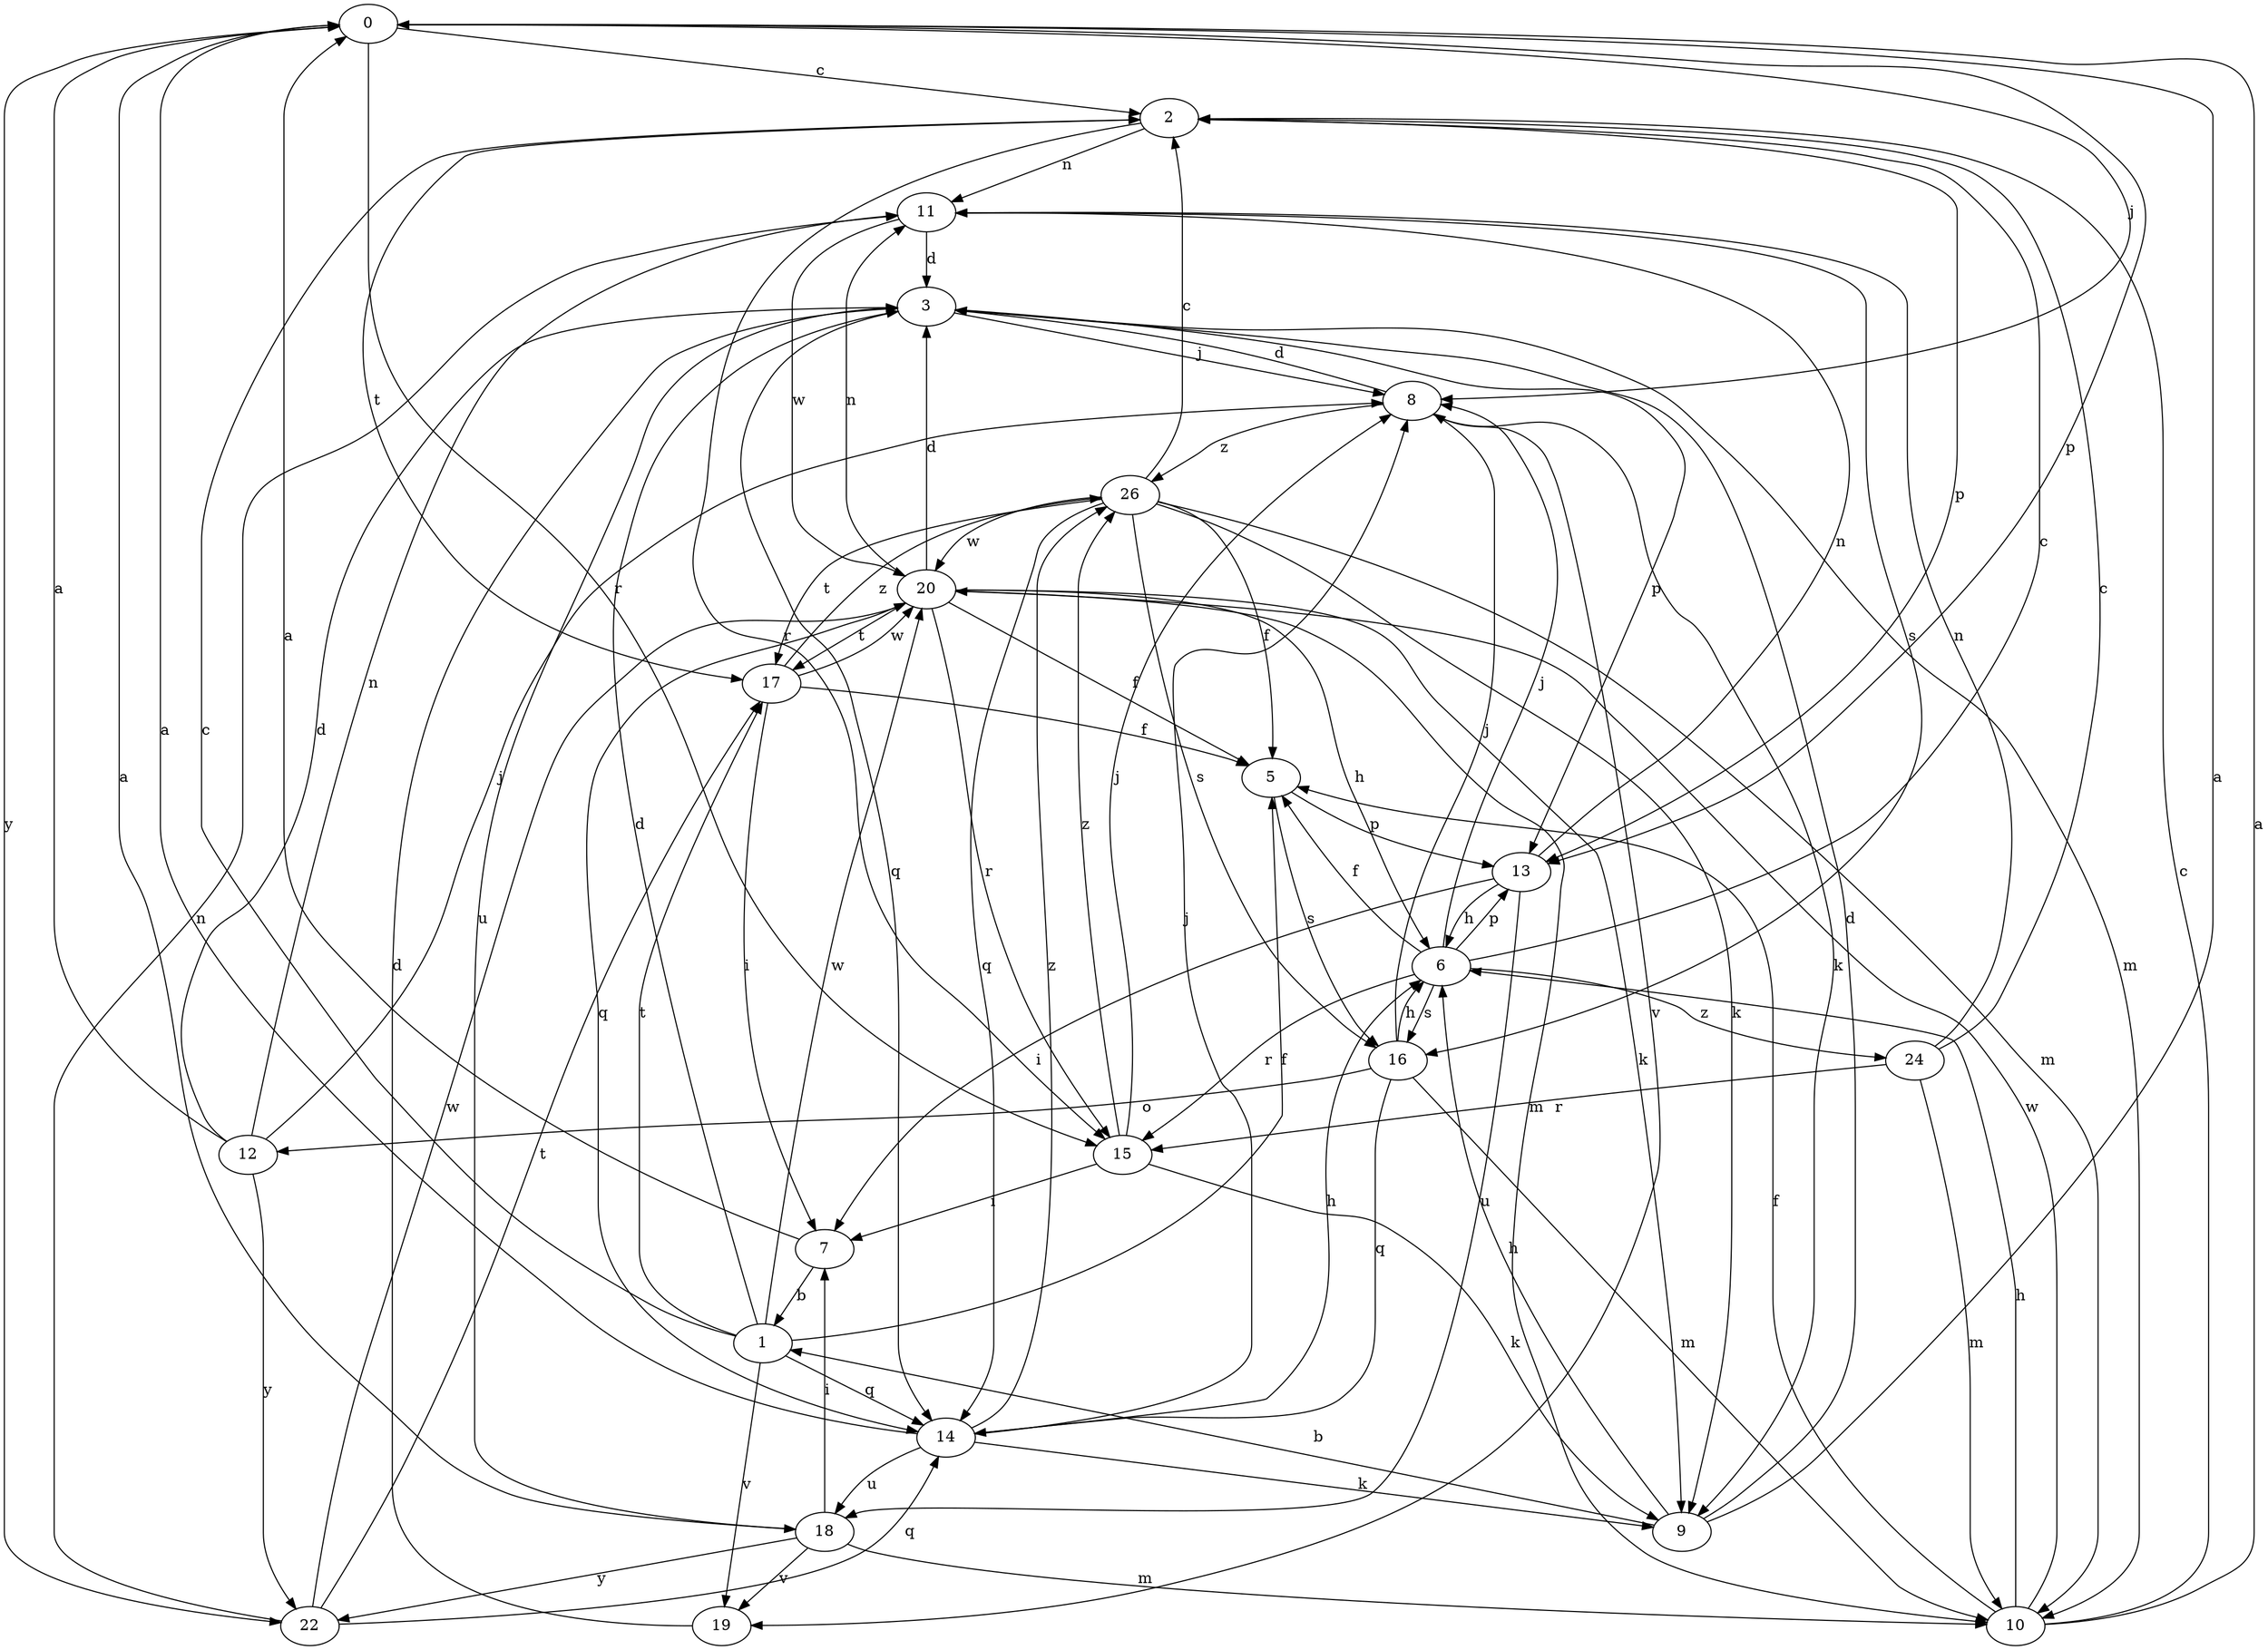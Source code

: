 strict digraph  {
0;
1;
2;
3;
5;
6;
7;
8;
9;
10;
11;
12;
13;
14;
15;
16;
17;
18;
19;
20;
22;
24;
26;
0 -> 2  [label=c];
0 -> 8  [label=j];
0 -> 13  [label=p];
0 -> 15  [label=r];
0 -> 22  [label=y];
1 -> 2  [label=c];
1 -> 3  [label=d];
1 -> 5  [label=f];
1 -> 14  [label=q];
1 -> 17  [label=t];
1 -> 19  [label=v];
1 -> 20  [label=w];
2 -> 11  [label=n];
2 -> 13  [label=p];
2 -> 15  [label=r];
2 -> 17  [label=t];
3 -> 8  [label=j];
3 -> 10  [label=m];
3 -> 13  [label=p];
3 -> 14  [label=q];
3 -> 18  [label=u];
5 -> 13  [label=p];
5 -> 16  [label=s];
6 -> 2  [label=c];
6 -> 5  [label=f];
6 -> 8  [label=j];
6 -> 13  [label=p];
6 -> 15  [label=r];
6 -> 16  [label=s];
6 -> 24  [label=z];
7 -> 0  [label=a];
7 -> 1  [label=b];
8 -> 3  [label=d];
8 -> 9  [label=k];
8 -> 19  [label=v];
8 -> 26  [label=z];
9 -> 0  [label=a];
9 -> 1  [label=b];
9 -> 3  [label=d];
9 -> 6  [label=h];
10 -> 0  [label=a];
10 -> 2  [label=c];
10 -> 5  [label=f];
10 -> 6  [label=h];
10 -> 20  [label=w];
11 -> 3  [label=d];
11 -> 16  [label=s];
11 -> 20  [label=w];
12 -> 0  [label=a];
12 -> 3  [label=d];
12 -> 8  [label=j];
12 -> 11  [label=n];
12 -> 22  [label=y];
13 -> 6  [label=h];
13 -> 7  [label=i];
13 -> 11  [label=n];
13 -> 18  [label=u];
14 -> 0  [label=a];
14 -> 6  [label=h];
14 -> 8  [label=j];
14 -> 9  [label=k];
14 -> 18  [label=u];
14 -> 26  [label=z];
15 -> 7  [label=i];
15 -> 8  [label=j];
15 -> 9  [label=k];
15 -> 26  [label=z];
16 -> 6  [label=h];
16 -> 8  [label=j];
16 -> 10  [label=m];
16 -> 12  [label=o];
16 -> 14  [label=q];
17 -> 5  [label=f];
17 -> 7  [label=i];
17 -> 20  [label=w];
17 -> 26  [label=z];
18 -> 0  [label=a];
18 -> 7  [label=i];
18 -> 10  [label=m];
18 -> 19  [label=v];
18 -> 22  [label=y];
19 -> 3  [label=d];
20 -> 3  [label=d];
20 -> 5  [label=f];
20 -> 6  [label=h];
20 -> 9  [label=k];
20 -> 10  [label=m];
20 -> 11  [label=n];
20 -> 14  [label=q];
20 -> 15  [label=r];
20 -> 17  [label=t];
22 -> 11  [label=n];
22 -> 14  [label=q];
22 -> 17  [label=t];
22 -> 20  [label=w];
24 -> 2  [label=c];
24 -> 10  [label=m];
24 -> 11  [label=n];
24 -> 15  [label=r];
26 -> 2  [label=c];
26 -> 5  [label=f];
26 -> 9  [label=k];
26 -> 10  [label=m];
26 -> 14  [label=q];
26 -> 16  [label=s];
26 -> 17  [label=t];
26 -> 20  [label=w];
}

